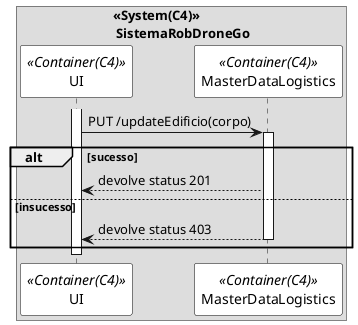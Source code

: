 @startuml getPackagingSD

skinparam sequence {
ParticipantBorderColor black
ParticipantBackgroundColor white
}

box "<<System(C4)>>\n SistemaRobDroneGo"
participant UI as ui <<Container(C4)>>
participant MasterDataLogistics as mdl <<Container(C4)>>
activate ui
ui -> mdl: PUT /updateEdificio(corpo)
activate mdl
alt sucesso
mdl --> ui: devolve status 201
else insucesso
mdl --> ui: devolve status 403
deactivate mdl
end 
deactivate ui

end box

@enduml